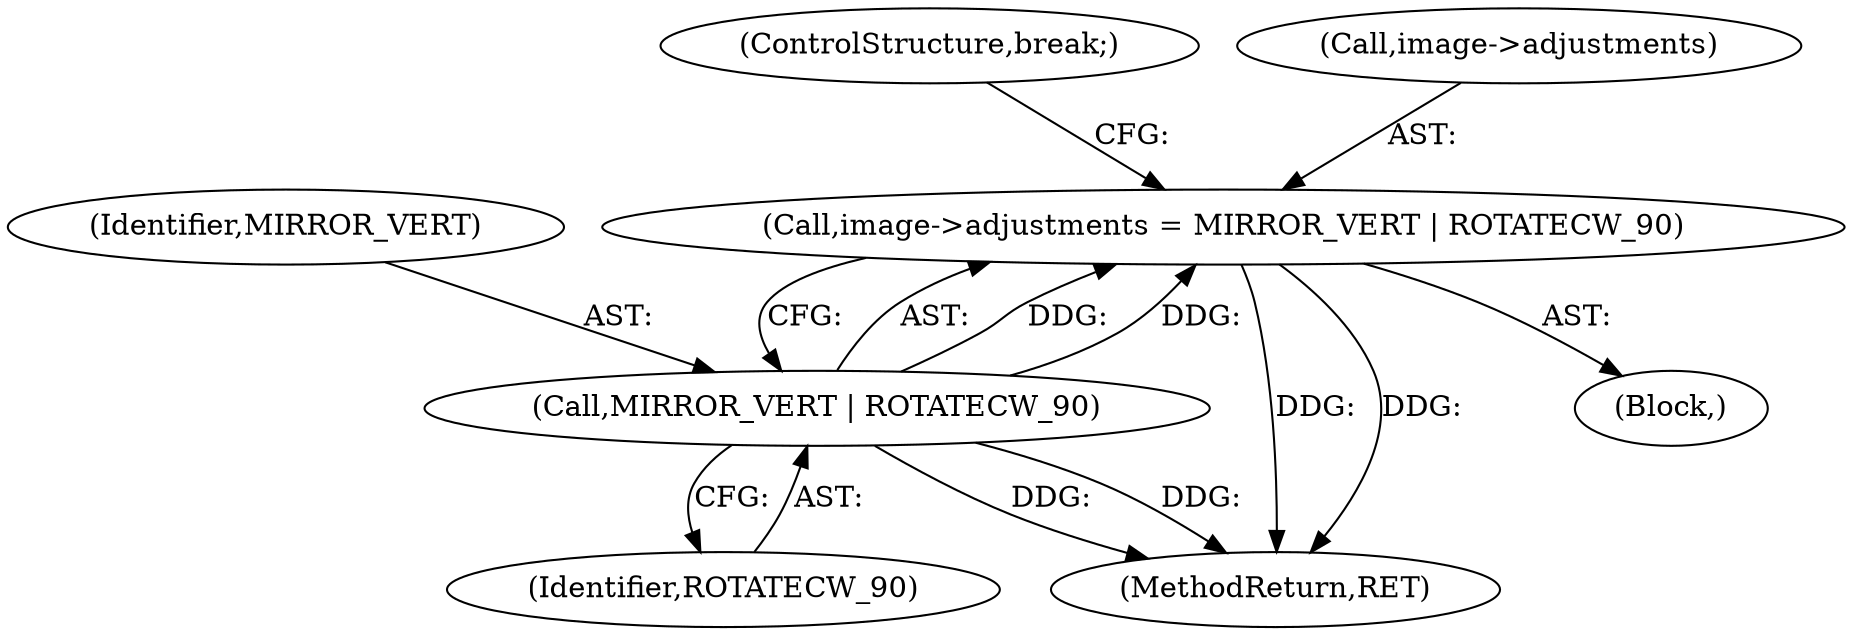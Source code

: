 digraph "0_libtiff_83a4b92815ea04969d494416eaae3d4c6b338e4a#diff-c8b4b355f9b5c06d585b23138e1c185f_5@pointer" {
"1000585" [label="(Call,image->adjustments = MIRROR_VERT | ROTATECW_90)"];
"1000589" [label="(Call,MIRROR_VERT | ROTATECW_90)"];
"1000592" [label="(ControlStructure,break;)"];
"1000591" [label="(Identifier,ROTATECW_90)"];
"1001187" [label="(MethodReturn,RET)"];
"1000554" [label="(Block,)"];
"1000586" [label="(Call,image->adjustments)"];
"1000590" [label="(Identifier,MIRROR_VERT)"];
"1000585" [label="(Call,image->adjustments = MIRROR_VERT | ROTATECW_90)"];
"1000589" [label="(Call,MIRROR_VERT | ROTATECW_90)"];
"1000585" -> "1000554"  [label="AST: "];
"1000585" -> "1000589"  [label="CFG: "];
"1000586" -> "1000585"  [label="AST: "];
"1000589" -> "1000585"  [label="AST: "];
"1000592" -> "1000585"  [label="CFG: "];
"1000585" -> "1001187"  [label="DDG: "];
"1000585" -> "1001187"  [label="DDG: "];
"1000589" -> "1000585"  [label="DDG: "];
"1000589" -> "1000585"  [label="DDG: "];
"1000589" -> "1000591"  [label="CFG: "];
"1000590" -> "1000589"  [label="AST: "];
"1000591" -> "1000589"  [label="AST: "];
"1000589" -> "1001187"  [label="DDG: "];
"1000589" -> "1001187"  [label="DDG: "];
}

